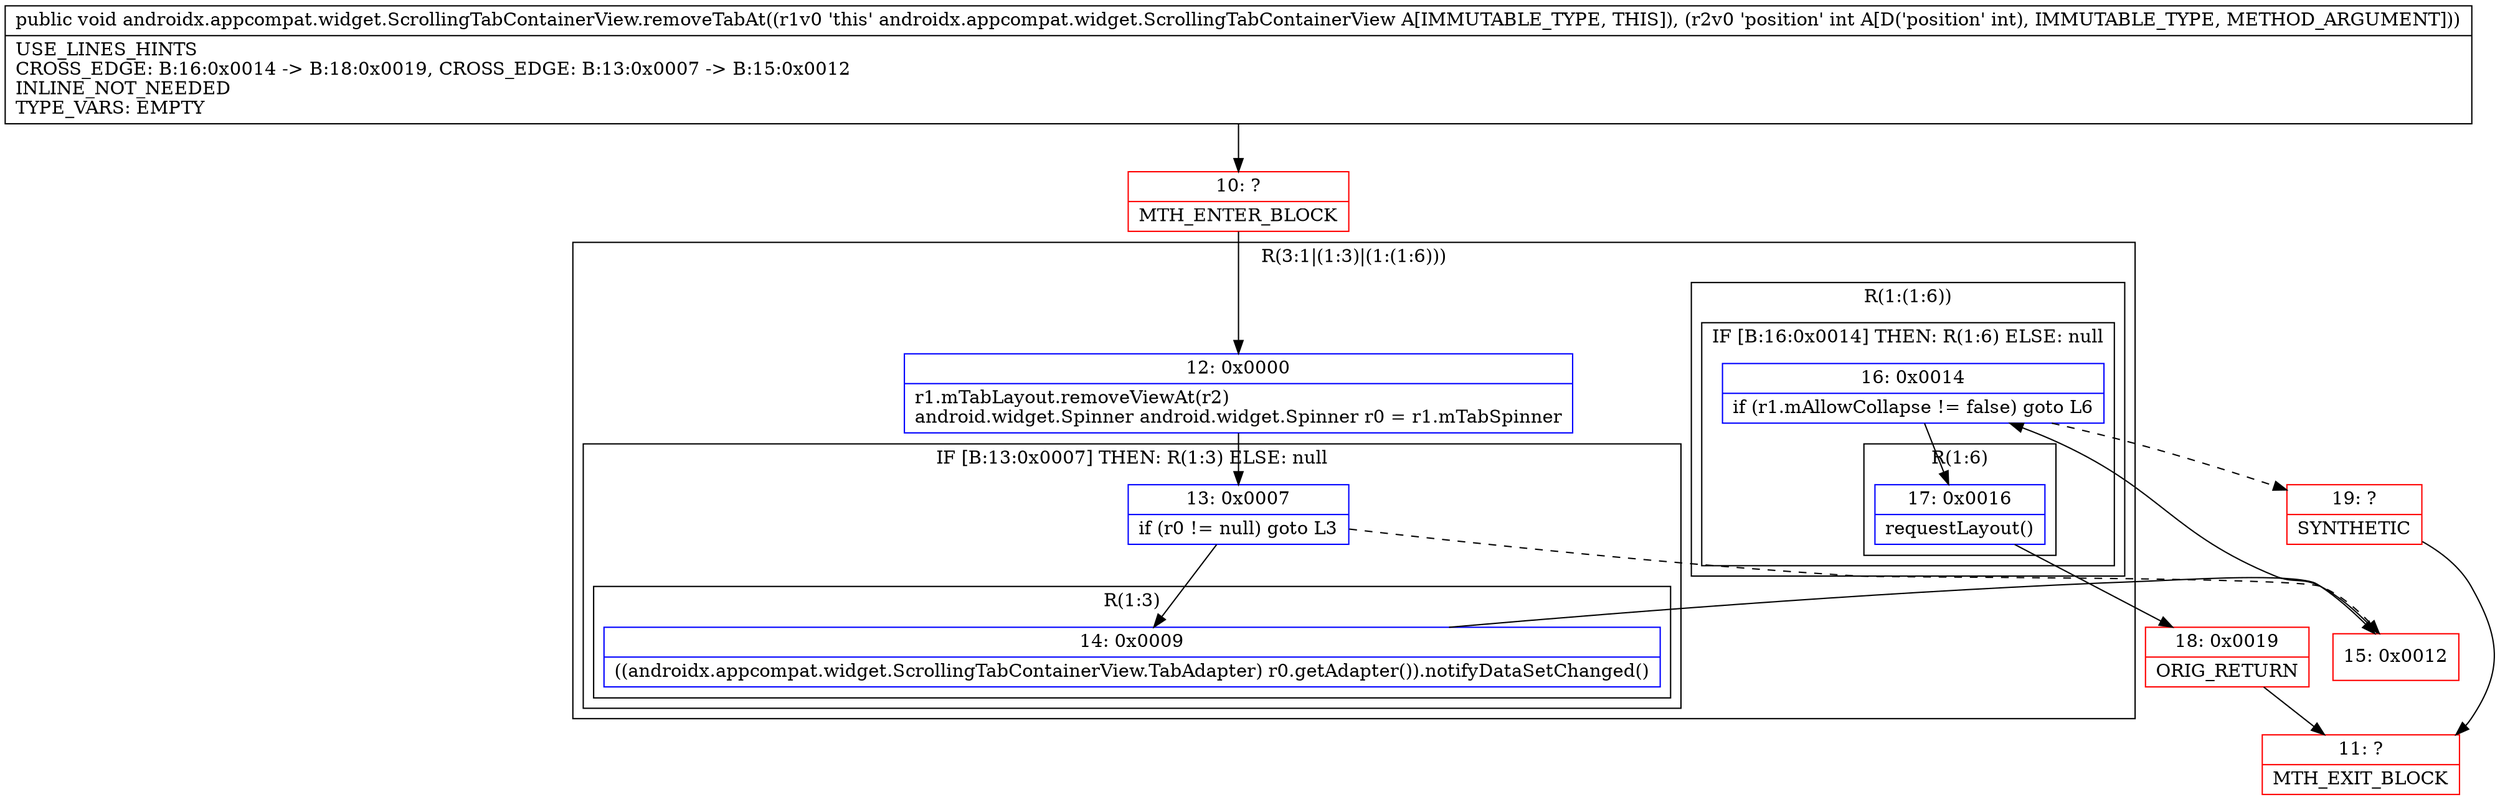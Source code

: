 digraph "CFG forandroidx.appcompat.widget.ScrollingTabContainerView.removeTabAt(I)V" {
subgraph cluster_Region_1020224524 {
label = "R(3:1|(1:3)|(1:(1:6)))";
node [shape=record,color=blue];
Node_12 [shape=record,label="{12\:\ 0x0000|r1.mTabLayout.removeViewAt(r2)\landroid.widget.Spinner android.widget.Spinner r0 = r1.mTabSpinner\l}"];
subgraph cluster_IfRegion_2093412762 {
label = "IF [B:13:0x0007] THEN: R(1:3) ELSE: null";
node [shape=record,color=blue];
Node_13 [shape=record,label="{13\:\ 0x0007|if (r0 != null) goto L3\l}"];
subgraph cluster_Region_181857087 {
label = "R(1:3)";
node [shape=record,color=blue];
Node_14 [shape=record,label="{14\:\ 0x0009|((androidx.appcompat.widget.ScrollingTabContainerView.TabAdapter) r0.getAdapter()).notifyDataSetChanged()\l}"];
}
}
subgraph cluster_Region_1560290257 {
label = "R(1:(1:6))";
node [shape=record,color=blue];
subgraph cluster_IfRegion_487521101 {
label = "IF [B:16:0x0014] THEN: R(1:6) ELSE: null";
node [shape=record,color=blue];
Node_16 [shape=record,label="{16\:\ 0x0014|if (r1.mAllowCollapse != false) goto L6\l}"];
subgraph cluster_Region_412154283 {
label = "R(1:6)";
node [shape=record,color=blue];
Node_17 [shape=record,label="{17\:\ 0x0016|requestLayout()\l}"];
}
}
}
}
Node_10 [shape=record,color=red,label="{10\:\ ?|MTH_ENTER_BLOCK\l}"];
Node_15 [shape=record,color=red,label="{15\:\ 0x0012}"];
Node_18 [shape=record,color=red,label="{18\:\ 0x0019|ORIG_RETURN\l}"];
Node_11 [shape=record,color=red,label="{11\:\ ?|MTH_EXIT_BLOCK\l}"];
Node_19 [shape=record,color=red,label="{19\:\ ?|SYNTHETIC\l}"];
MethodNode[shape=record,label="{public void androidx.appcompat.widget.ScrollingTabContainerView.removeTabAt((r1v0 'this' androidx.appcompat.widget.ScrollingTabContainerView A[IMMUTABLE_TYPE, THIS]), (r2v0 'position' int A[D('position' int), IMMUTABLE_TYPE, METHOD_ARGUMENT]))  | USE_LINES_HINTS\lCROSS_EDGE: B:16:0x0014 \-\> B:18:0x0019, CROSS_EDGE: B:13:0x0007 \-\> B:15:0x0012\lINLINE_NOT_NEEDED\lTYPE_VARS: EMPTY\l}"];
MethodNode -> Node_10;Node_12 -> Node_13;
Node_13 -> Node_14;
Node_13 -> Node_15[style=dashed];
Node_14 -> Node_15;
Node_16 -> Node_17;
Node_16 -> Node_19[style=dashed];
Node_17 -> Node_18;
Node_10 -> Node_12;
Node_15 -> Node_16;
Node_18 -> Node_11;
Node_19 -> Node_11;
}

